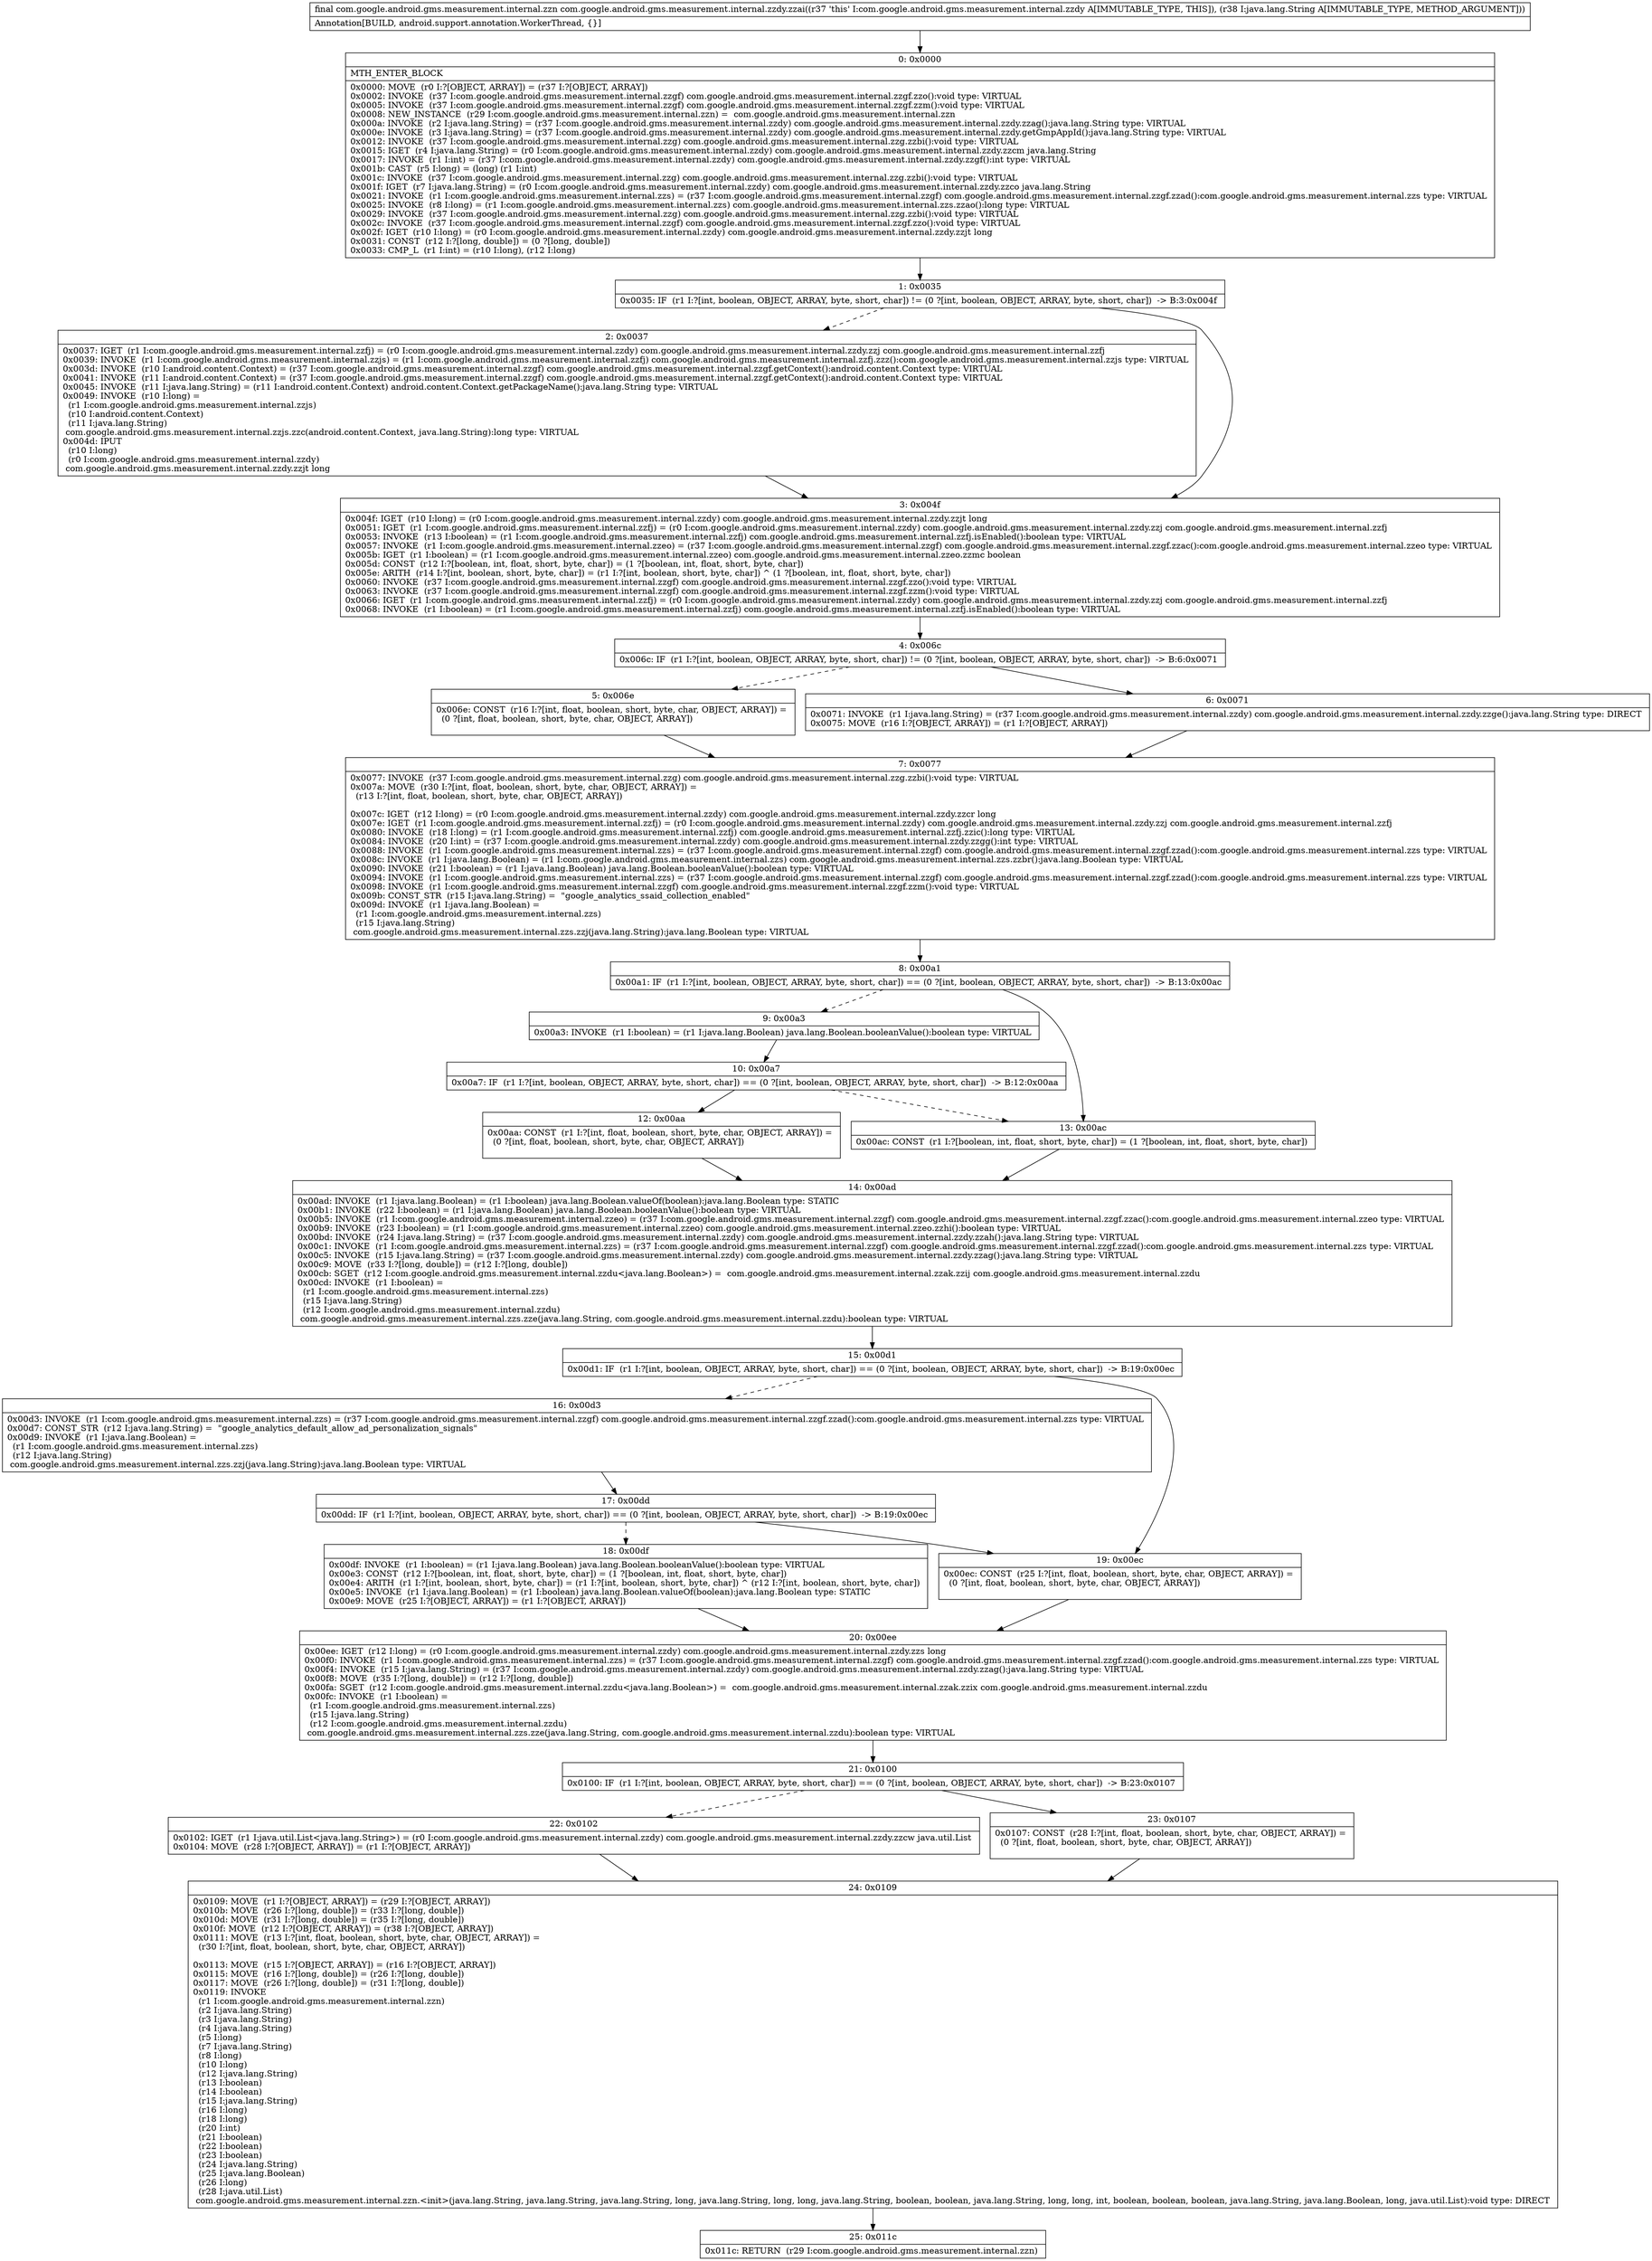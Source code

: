 digraph "CFG forcom.google.android.gms.measurement.internal.zzdy.zzai(Ljava\/lang\/String;)Lcom\/google\/android\/gms\/measurement\/internal\/zzn;" {
Node_0 [shape=record,label="{0\:\ 0x0000|MTH_ENTER_BLOCK\l|0x0000: MOVE  (r0 I:?[OBJECT, ARRAY]) = (r37 I:?[OBJECT, ARRAY]) \l0x0002: INVOKE  (r37 I:com.google.android.gms.measurement.internal.zzgf) com.google.android.gms.measurement.internal.zzgf.zzo():void type: VIRTUAL \l0x0005: INVOKE  (r37 I:com.google.android.gms.measurement.internal.zzgf) com.google.android.gms.measurement.internal.zzgf.zzm():void type: VIRTUAL \l0x0008: NEW_INSTANCE  (r29 I:com.google.android.gms.measurement.internal.zzn) =  com.google.android.gms.measurement.internal.zzn \l0x000a: INVOKE  (r2 I:java.lang.String) = (r37 I:com.google.android.gms.measurement.internal.zzdy) com.google.android.gms.measurement.internal.zzdy.zzag():java.lang.String type: VIRTUAL \l0x000e: INVOKE  (r3 I:java.lang.String) = (r37 I:com.google.android.gms.measurement.internal.zzdy) com.google.android.gms.measurement.internal.zzdy.getGmpAppId():java.lang.String type: VIRTUAL \l0x0012: INVOKE  (r37 I:com.google.android.gms.measurement.internal.zzg) com.google.android.gms.measurement.internal.zzg.zzbi():void type: VIRTUAL \l0x0015: IGET  (r4 I:java.lang.String) = (r0 I:com.google.android.gms.measurement.internal.zzdy) com.google.android.gms.measurement.internal.zzdy.zzcm java.lang.String \l0x0017: INVOKE  (r1 I:int) = (r37 I:com.google.android.gms.measurement.internal.zzdy) com.google.android.gms.measurement.internal.zzdy.zzgf():int type: VIRTUAL \l0x001b: CAST  (r5 I:long) = (long) (r1 I:int) \l0x001c: INVOKE  (r37 I:com.google.android.gms.measurement.internal.zzg) com.google.android.gms.measurement.internal.zzg.zzbi():void type: VIRTUAL \l0x001f: IGET  (r7 I:java.lang.String) = (r0 I:com.google.android.gms.measurement.internal.zzdy) com.google.android.gms.measurement.internal.zzdy.zzco java.lang.String \l0x0021: INVOKE  (r1 I:com.google.android.gms.measurement.internal.zzs) = (r37 I:com.google.android.gms.measurement.internal.zzgf) com.google.android.gms.measurement.internal.zzgf.zzad():com.google.android.gms.measurement.internal.zzs type: VIRTUAL \l0x0025: INVOKE  (r8 I:long) = (r1 I:com.google.android.gms.measurement.internal.zzs) com.google.android.gms.measurement.internal.zzs.zzao():long type: VIRTUAL \l0x0029: INVOKE  (r37 I:com.google.android.gms.measurement.internal.zzg) com.google.android.gms.measurement.internal.zzg.zzbi():void type: VIRTUAL \l0x002c: INVOKE  (r37 I:com.google.android.gms.measurement.internal.zzgf) com.google.android.gms.measurement.internal.zzgf.zzo():void type: VIRTUAL \l0x002f: IGET  (r10 I:long) = (r0 I:com.google.android.gms.measurement.internal.zzdy) com.google.android.gms.measurement.internal.zzdy.zzjt long \l0x0031: CONST  (r12 I:?[long, double]) = (0 ?[long, double]) \l0x0033: CMP_L  (r1 I:int) = (r10 I:long), (r12 I:long) \l}"];
Node_1 [shape=record,label="{1\:\ 0x0035|0x0035: IF  (r1 I:?[int, boolean, OBJECT, ARRAY, byte, short, char]) != (0 ?[int, boolean, OBJECT, ARRAY, byte, short, char])  \-\> B:3:0x004f \l}"];
Node_2 [shape=record,label="{2\:\ 0x0037|0x0037: IGET  (r1 I:com.google.android.gms.measurement.internal.zzfj) = (r0 I:com.google.android.gms.measurement.internal.zzdy) com.google.android.gms.measurement.internal.zzdy.zzj com.google.android.gms.measurement.internal.zzfj \l0x0039: INVOKE  (r1 I:com.google.android.gms.measurement.internal.zzjs) = (r1 I:com.google.android.gms.measurement.internal.zzfj) com.google.android.gms.measurement.internal.zzfj.zzz():com.google.android.gms.measurement.internal.zzjs type: VIRTUAL \l0x003d: INVOKE  (r10 I:android.content.Context) = (r37 I:com.google.android.gms.measurement.internal.zzgf) com.google.android.gms.measurement.internal.zzgf.getContext():android.content.Context type: VIRTUAL \l0x0041: INVOKE  (r11 I:android.content.Context) = (r37 I:com.google.android.gms.measurement.internal.zzgf) com.google.android.gms.measurement.internal.zzgf.getContext():android.content.Context type: VIRTUAL \l0x0045: INVOKE  (r11 I:java.lang.String) = (r11 I:android.content.Context) android.content.Context.getPackageName():java.lang.String type: VIRTUAL \l0x0049: INVOKE  (r10 I:long) = \l  (r1 I:com.google.android.gms.measurement.internal.zzjs)\l  (r10 I:android.content.Context)\l  (r11 I:java.lang.String)\l com.google.android.gms.measurement.internal.zzjs.zzc(android.content.Context, java.lang.String):long type: VIRTUAL \l0x004d: IPUT  \l  (r10 I:long)\l  (r0 I:com.google.android.gms.measurement.internal.zzdy)\l com.google.android.gms.measurement.internal.zzdy.zzjt long \l}"];
Node_3 [shape=record,label="{3\:\ 0x004f|0x004f: IGET  (r10 I:long) = (r0 I:com.google.android.gms.measurement.internal.zzdy) com.google.android.gms.measurement.internal.zzdy.zzjt long \l0x0051: IGET  (r1 I:com.google.android.gms.measurement.internal.zzfj) = (r0 I:com.google.android.gms.measurement.internal.zzdy) com.google.android.gms.measurement.internal.zzdy.zzj com.google.android.gms.measurement.internal.zzfj \l0x0053: INVOKE  (r13 I:boolean) = (r1 I:com.google.android.gms.measurement.internal.zzfj) com.google.android.gms.measurement.internal.zzfj.isEnabled():boolean type: VIRTUAL \l0x0057: INVOKE  (r1 I:com.google.android.gms.measurement.internal.zzeo) = (r37 I:com.google.android.gms.measurement.internal.zzgf) com.google.android.gms.measurement.internal.zzgf.zzac():com.google.android.gms.measurement.internal.zzeo type: VIRTUAL \l0x005b: IGET  (r1 I:boolean) = (r1 I:com.google.android.gms.measurement.internal.zzeo) com.google.android.gms.measurement.internal.zzeo.zzmc boolean \l0x005d: CONST  (r12 I:?[boolean, int, float, short, byte, char]) = (1 ?[boolean, int, float, short, byte, char]) \l0x005e: ARITH  (r14 I:?[int, boolean, short, byte, char]) = (r1 I:?[int, boolean, short, byte, char]) ^ (1 ?[boolean, int, float, short, byte, char]) \l0x0060: INVOKE  (r37 I:com.google.android.gms.measurement.internal.zzgf) com.google.android.gms.measurement.internal.zzgf.zzo():void type: VIRTUAL \l0x0063: INVOKE  (r37 I:com.google.android.gms.measurement.internal.zzgf) com.google.android.gms.measurement.internal.zzgf.zzm():void type: VIRTUAL \l0x0066: IGET  (r1 I:com.google.android.gms.measurement.internal.zzfj) = (r0 I:com.google.android.gms.measurement.internal.zzdy) com.google.android.gms.measurement.internal.zzdy.zzj com.google.android.gms.measurement.internal.zzfj \l0x0068: INVOKE  (r1 I:boolean) = (r1 I:com.google.android.gms.measurement.internal.zzfj) com.google.android.gms.measurement.internal.zzfj.isEnabled():boolean type: VIRTUAL \l}"];
Node_4 [shape=record,label="{4\:\ 0x006c|0x006c: IF  (r1 I:?[int, boolean, OBJECT, ARRAY, byte, short, char]) != (0 ?[int, boolean, OBJECT, ARRAY, byte, short, char])  \-\> B:6:0x0071 \l}"];
Node_5 [shape=record,label="{5\:\ 0x006e|0x006e: CONST  (r16 I:?[int, float, boolean, short, byte, char, OBJECT, ARRAY]) = \l  (0 ?[int, float, boolean, short, byte, char, OBJECT, ARRAY])\l \l}"];
Node_6 [shape=record,label="{6\:\ 0x0071|0x0071: INVOKE  (r1 I:java.lang.String) = (r37 I:com.google.android.gms.measurement.internal.zzdy) com.google.android.gms.measurement.internal.zzdy.zzge():java.lang.String type: DIRECT \l0x0075: MOVE  (r16 I:?[OBJECT, ARRAY]) = (r1 I:?[OBJECT, ARRAY]) \l}"];
Node_7 [shape=record,label="{7\:\ 0x0077|0x0077: INVOKE  (r37 I:com.google.android.gms.measurement.internal.zzg) com.google.android.gms.measurement.internal.zzg.zzbi():void type: VIRTUAL \l0x007a: MOVE  (r30 I:?[int, float, boolean, short, byte, char, OBJECT, ARRAY]) = \l  (r13 I:?[int, float, boolean, short, byte, char, OBJECT, ARRAY])\l \l0x007c: IGET  (r12 I:long) = (r0 I:com.google.android.gms.measurement.internal.zzdy) com.google.android.gms.measurement.internal.zzdy.zzcr long \l0x007e: IGET  (r1 I:com.google.android.gms.measurement.internal.zzfj) = (r0 I:com.google.android.gms.measurement.internal.zzdy) com.google.android.gms.measurement.internal.zzdy.zzj com.google.android.gms.measurement.internal.zzfj \l0x0080: INVOKE  (r18 I:long) = (r1 I:com.google.android.gms.measurement.internal.zzfj) com.google.android.gms.measurement.internal.zzfj.zzic():long type: VIRTUAL \l0x0084: INVOKE  (r20 I:int) = (r37 I:com.google.android.gms.measurement.internal.zzdy) com.google.android.gms.measurement.internal.zzdy.zzgg():int type: VIRTUAL \l0x0088: INVOKE  (r1 I:com.google.android.gms.measurement.internal.zzs) = (r37 I:com.google.android.gms.measurement.internal.zzgf) com.google.android.gms.measurement.internal.zzgf.zzad():com.google.android.gms.measurement.internal.zzs type: VIRTUAL \l0x008c: INVOKE  (r1 I:java.lang.Boolean) = (r1 I:com.google.android.gms.measurement.internal.zzs) com.google.android.gms.measurement.internal.zzs.zzbr():java.lang.Boolean type: VIRTUAL \l0x0090: INVOKE  (r21 I:boolean) = (r1 I:java.lang.Boolean) java.lang.Boolean.booleanValue():boolean type: VIRTUAL \l0x0094: INVOKE  (r1 I:com.google.android.gms.measurement.internal.zzs) = (r37 I:com.google.android.gms.measurement.internal.zzgf) com.google.android.gms.measurement.internal.zzgf.zzad():com.google.android.gms.measurement.internal.zzs type: VIRTUAL \l0x0098: INVOKE  (r1 I:com.google.android.gms.measurement.internal.zzgf) com.google.android.gms.measurement.internal.zzgf.zzm():void type: VIRTUAL \l0x009b: CONST_STR  (r15 I:java.lang.String) =  \"google_analytics_ssaid_collection_enabled\" \l0x009d: INVOKE  (r1 I:java.lang.Boolean) = \l  (r1 I:com.google.android.gms.measurement.internal.zzs)\l  (r15 I:java.lang.String)\l com.google.android.gms.measurement.internal.zzs.zzj(java.lang.String):java.lang.Boolean type: VIRTUAL \l}"];
Node_8 [shape=record,label="{8\:\ 0x00a1|0x00a1: IF  (r1 I:?[int, boolean, OBJECT, ARRAY, byte, short, char]) == (0 ?[int, boolean, OBJECT, ARRAY, byte, short, char])  \-\> B:13:0x00ac \l}"];
Node_9 [shape=record,label="{9\:\ 0x00a3|0x00a3: INVOKE  (r1 I:boolean) = (r1 I:java.lang.Boolean) java.lang.Boolean.booleanValue():boolean type: VIRTUAL \l}"];
Node_10 [shape=record,label="{10\:\ 0x00a7|0x00a7: IF  (r1 I:?[int, boolean, OBJECT, ARRAY, byte, short, char]) == (0 ?[int, boolean, OBJECT, ARRAY, byte, short, char])  \-\> B:12:0x00aa \l}"];
Node_12 [shape=record,label="{12\:\ 0x00aa|0x00aa: CONST  (r1 I:?[int, float, boolean, short, byte, char, OBJECT, ARRAY]) = \l  (0 ?[int, float, boolean, short, byte, char, OBJECT, ARRAY])\l \l}"];
Node_13 [shape=record,label="{13\:\ 0x00ac|0x00ac: CONST  (r1 I:?[boolean, int, float, short, byte, char]) = (1 ?[boolean, int, float, short, byte, char]) \l}"];
Node_14 [shape=record,label="{14\:\ 0x00ad|0x00ad: INVOKE  (r1 I:java.lang.Boolean) = (r1 I:boolean) java.lang.Boolean.valueOf(boolean):java.lang.Boolean type: STATIC \l0x00b1: INVOKE  (r22 I:boolean) = (r1 I:java.lang.Boolean) java.lang.Boolean.booleanValue():boolean type: VIRTUAL \l0x00b5: INVOKE  (r1 I:com.google.android.gms.measurement.internal.zzeo) = (r37 I:com.google.android.gms.measurement.internal.zzgf) com.google.android.gms.measurement.internal.zzgf.zzac():com.google.android.gms.measurement.internal.zzeo type: VIRTUAL \l0x00b9: INVOKE  (r23 I:boolean) = (r1 I:com.google.android.gms.measurement.internal.zzeo) com.google.android.gms.measurement.internal.zzeo.zzhi():boolean type: VIRTUAL \l0x00bd: INVOKE  (r24 I:java.lang.String) = (r37 I:com.google.android.gms.measurement.internal.zzdy) com.google.android.gms.measurement.internal.zzdy.zzah():java.lang.String type: VIRTUAL \l0x00c1: INVOKE  (r1 I:com.google.android.gms.measurement.internal.zzs) = (r37 I:com.google.android.gms.measurement.internal.zzgf) com.google.android.gms.measurement.internal.zzgf.zzad():com.google.android.gms.measurement.internal.zzs type: VIRTUAL \l0x00c5: INVOKE  (r15 I:java.lang.String) = (r37 I:com.google.android.gms.measurement.internal.zzdy) com.google.android.gms.measurement.internal.zzdy.zzag():java.lang.String type: VIRTUAL \l0x00c9: MOVE  (r33 I:?[long, double]) = (r12 I:?[long, double]) \l0x00cb: SGET  (r12 I:com.google.android.gms.measurement.internal.zzdu\<java.lang.Boolean\>) =  com.google.android.gms.measurement.internal.zzak.zzij com.google.android.gms.measurement.internal.zzdu \l0x00cd: INVOKE  (r1 I:boolean) = \l  (r1 I:com.google.android.gms.measurement.internal.zzs)\l  (r15 I:java.lang.String)\l  (r12 I:com.google.android.gms.measurement.internal.zzdu)\l com.google.android.gms.measurement.internal.zzs.zze(java.lang.String, com.google.android.gms.measurement.internal.zzdu):boolean type: VIRTUAL \l}"];
Node_15 [shape=record,label="{15\:\ 0x00d1|0x00d1: IF  (r1 I:?[int, boolean, OBJECT, ARRAY, byte, short, char]) == (0 ?[int, boolean, OBJECT, ARRAY, byte, short, char])  \-\> B:19:0x00ec \l}"];
Node_16 [shape=record,label="{16\:\ 0x00d3|0x00d3: INVOKE  (r1 I:com.google.android.gms.measurement.internal.zzs) = (r37 I:com.google.android.gms.measurement.internal.zzgf) com.google.android.gms.measurement.internal.zzgf.zzad():com.google.android.gms.measurement.internal.zzs type: VIRTUAL \l0x00d7: CONST_STR  (r12 I:java.lang.String) =  \"google_analytics_default_allow_ad_personalization_signals\" \l0x00d9: INVOKE  (r1 I:java.lang.Boolean) = \l  (r1 I:com.google.android.gms.measurement.internal.zzs)\l  (r12 I:java.lang.String)\l com.google.android.gms.measurement.internal.zzs.zzj(java.lang.String):java.lang.Boolean type: VIRTUAL \l}"];
Node_17 [shape=record,label="{17\:\ 0x00dd|0x00dd: IF  (r1 I:?[int, boolean, OBJECT, ARRAY, byte, short, char]) == (0 ?[int, boolean, OBJECT, ARRAY, byte, short, char])  \-\> B:19:0x00ec \l}"];
Node_18 [shape=record,label="{18\:\ 0x00df|0x00df: INVOKE  (r1 I:boolean) = (r1 I:java.lang.Boolean) java.lang.Boolean.booleanValue():boolean type: VIRTUAL \l0x00e3: CONST  (r12 I:?[boolean, int, float, short, byte, char]) = (1 ?[boolean, int, float, short, byte, char]) \l0x00e4: ARITH  (r1 I:?[int, boolean, short, byte, char]) = (r1 I:?[int, boolean, short, byte, char]) ^ (r12 I:?[int, boolean, short, byte, char]) \l0x00e5: INVOKE  (r1 I:java.lang.Boolean) = (r1 I:boolean) java.lang.Boolean.valueOf(boolean):java.lang.Boolean type: STATIC \l0x00e9: MOVE  (r25 I:?[OBJECT, ARRAY]) = (r1 I:?[OBJECT, ARRAY]) \l}"];
Node_19 [shape=record,label="{19\:\ 0x00ec|0x00ec: CONST  (r25 I:?[int, float, boolean, short, byte, char, OBJECT, ARRAY]) = \l  (0 ?[int, float, boolean, short, byte, char, OBJECT, ARRAY])\l \l}"];
Node_20 [shape=record,label="{20\:\ 0x00ee|0x00ee: IGET  (r12 I:long) = (r0 I:com.google.android.gms.measurement.internal.zzdy) com.google.android.gms.measurement.internal.zzdy.zzs long \l0x00f0: INVOKE  (r1 I:com.google.android.gms.measurement.internal.zzs) = (r37 I:com.google.android.gms.measurement.internal.zzgf) com.google.android.gms.measurement.internal.zzgf.zzad():com.google.android.gms.measurement.internal.zzs type: VIRTUAL \l0x00f4: INVOKE  (r15 I:java.lang.String) = (r37 I:com.google.android.gms.measurement.internal.zzdy) com.google.android.gms.measurement.internal.zzdy.zzag():java.lang.String type: VIRTUAL \l0x00f8: MOVE  (r35 I:?[long, double]) = (r12 I:?[long, double]) \l0x00fa: SGET  (r12 I:com.google.android.gms.measurement.internal.zzdu\<java.lang.Boolean\>) =  com.google.android.gms.measurement.internal.zzak.zzix com.google.android.gms.measurement.internal.zzdu \l0x00fc: INVOKE  (r1 I:boolean) = \l  (r1 I:com.google.android.gms.measurement.internal.zzs)\l  (r15 I:java.lang.String)\l  (r12 I:com.google.android.gms.measurement.internal.zzdu)\l com.google.android.gms.measurement.internal.zzs.zze(java.lang.String, com.google.android.gms.measurement.internal.zzdu):boolean type: VIRTUAL \l}"];
Node_21 [shape=record,label="{21\:\ 0x0100|0x0100: IF  (r1 I:?[int, boolean, OBJECT, ARRAY, byte, short, char]) == (0 ?[int, boolean, OBJECT, ARRAY, byte, short, char])  \-\> B:23:0x0107 \l}"];
Node_22 [shape=record,label="{22\:\ 0x0102|0x0102: IGET  (r1 I:java.util.List\<java.lang.String\>) = (r0 I:com.google.android.gms.measurement.internal.zzdy) com.google.android.gms.measurement.internal.zzdy.zzcw java.util.List \l0x0104: MOVE  (r28 I:?[OBJECT, ARRAY]) = (r1 I:?[OBJECT, ARRAY]) \l}"];
Node_23 [shape=record,label="{23\:\ 0x0107|0x0107: CONST  (r28 I:?[int, float, boolean, short, byte, char, OBJECT, ARRAY]) = \l  (0 ?[int, float, boolean, short, byte, char, OBJECT, ARRAY])\l \l}"];
Node_24 [shape=record,label="{24\:\ 0x0109|0x0109: MOVE  (r1 I:?[OBJECT, ARRAY]) = (r29 I:?[OBJECT, ARRAY]) \l0x010b: MOVE  (r26 I:?[long, double]) = (r33 I:?[long, double]) \l0x010d: MOVE  (r31 I:?[long, double]) = (r35 I:?[long, double]) \l0x010f: MOVE  (r12 I:?[OBJECT, ARRAY]) = (r38 I:?[OBJECT, ARRAY]) \l0x0111: MOVE  (r13 I:?[int, float, boolean, short, byte, char, OBJECT, ARRAY]) = \l  (r30 I:?[int, float, boolean, short, byte, char, OBJECT, ARRAY])\l \l0x0113: MOVE  (r15 I:?[OBJECT, ARRAY]) = (r16 I:?[OBJECT, ARRAY]) \l0x0115: MOVE  (r16 I:?[long, double]) = (r26 I:?[long, double]) \l0x0117: MOVE  (r26 I:?[long, double]) = (r31 I:?[long, double]) \l0x0119: INVOKE  \l  (r1 I:com.google.android.gms.measurement.internal.zzn)\l  (r2 I:java.lang.String)\l  (r3 I:java.lang.String)\l  (r4 I:java.lang.String)\l  (r5 I:long)\l  (r7 I:java.lang.String)\l  (r8 I:long)\l  (r10 I:long)\l  (r12 I:java.lang.String)\l  (r13 I:boolean)\l  (r14 I:boolean)\l  (r15 I:java.lang.String)\l  (r16 I:long)\l  (r18 I:long)\l  (r20 I:int)\l  (r21 I:boolean)\l  (r22 I:boolean)\l  (r23 I:boolean)\l  (r24 I:java.lang.String)\l  (r25 I:java.lang.Boolean)\l  (r26 I:long)\l  (r28 I:java.util.List)\l com.google.android.gms.measurement.internal.zzn.\<init\>(java.lang.String, java.lang.String, java.lang.String, long, java.lang.String, long, long, java.lang.String, boolean, boolean, java.lang.String, long, long, int, boolean, boolean, boolean, java.lang.String, java.lang.Boolean, long, java.util.List):void type: DIRECT \l}"];
Node_25 [shape=record,label="{25\:\ 0x011c|0x011c: RETURN  (r29 I:com.google.android.gms.measurement.internal.zzn) \l}"];
MethodNode[shape=record,label="{final com.google.android.gms.measurement.internal.zzn com.google.android.gms.measurement.internal.zzdy.zzai((r37 'this' I:com.google.android.gms.measurement.internal.zzdy A[IMMUTABLE_TYPE, THIS]), (r38 I:java.lang.String A[IMMUTABLE_TYPE, METHOD_ARGUMENT]))  | Annotation[BUILD, android.support.annotation.WorkerThread, \{\}]\l}"];
MethodNode -> Node_0;
Node_0 -> Node_1;
Node_1 -> Node_2[style=dashed];
Node_1 -> Node_3;
Node_2 -> Node_3;
Node_3 -> Node_4;
Node_4 -> Node_5[style=dashed];
Node_4 -> Node_6;
Node_5 -> Node_7;
Node_6 -> Node_7;
Node_7 -> Node_8;
Node_8 -> Node_9[style=dashed];
Node_8 -> Node_13;
Node_9 -> Node_10;
Node_10 -> Node_12;
Node_10 -> Node_13[style=dashed];
Node_12 -> Node_14;
Node_13 -> Node_14;
Node_14 -> Node_15;
Node_15 -> Node_16[style=dashed];
Node_15 -> Node_19;
Node_16 -> Node_17;
Node_17 -> Node_18[style=dashed];
Node_17 -> Node_19;
Node_18 -> Node_20;
Node_19 -> Node_20;
Node_20 -> Node_21;
Node_21 -> Node_22[style=dashed];
Node_21 -> Node_23;
Node_22 -> Node_24;
Node_23 -> Node_24;
Node_24 -> Node_25;
}


